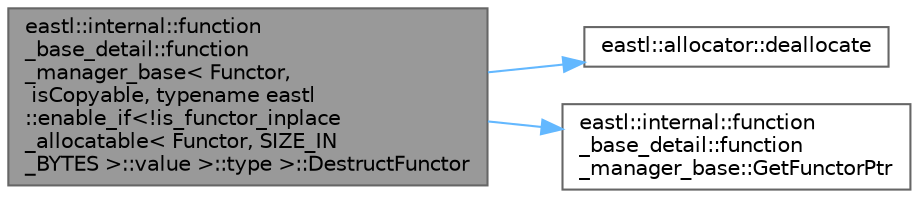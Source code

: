 digraph "eastl::internal::function_base_detail::function_manager_base&lt; Functor, isCopyable, typename eastl::enable_if&lt;!is_functor_inplace_allocatable&lt; Functor, SIZE_IN_BYTES &gt;::value &gt;::type &gt;::DestructFunctor"
{
 // LATEX_PDF_SIZE
  bgcolor="transparent";
  edge [fontname=Helvetica,fontsize=10,labelfontname=Helvetica,labelfontsize=10];
  node [fontname=Helvetica,fontsize=10,shape=box,height=0.2,width=0.4];
  rankdir="LR";
  Node1 [id="Node000001",label="eastl::internal::function\l_base_detail::function\l_manager_base\< Functor,\l isCopyable, typename eastl\l::enable_if\<!is_functor_inplace\l_allocatable\< Functor, SIZE_IN\l_BYTES \>::value \>::type \>::DestructFunctor",height=0.2,width=0.4,color="gray40", fillcolor="grey60", style="filled", fontcolor="black",tooltip=" "];
  Node1 -> Node2 [id="edge3_Node000001_Node000002",color="steelblue1",style="solid",tooltip=" "];
  Node2 [id="Node000002",label="eastl::allocator::deallocate",height=0.2,width=0.4,color="grey40", fillcolor="white", style="filled",URL="$classeastl_1_1allocator.html#aa794e4aab948c05ea47e96e2312c69c5",tooltip=" "];
  Node1 -> Node3 [id="edge4_Node000001_Node000003",color="steelblue1",style="solid",tooltip=" "];
  Node3 [id="Node000003",label="eastl::internal::function\l_base_detail::function\l_manager_base::GetFunctorPtr",height=0.2,width=0.4,color="grey40", fillcolor="white", style="filled",URL="$classeastl_1_1internal_1_1function__base__detail_1_1function__manager__base.html#aca433c83a28d4cfea93a3e15ac135ed9",tooltip=" "];
}
